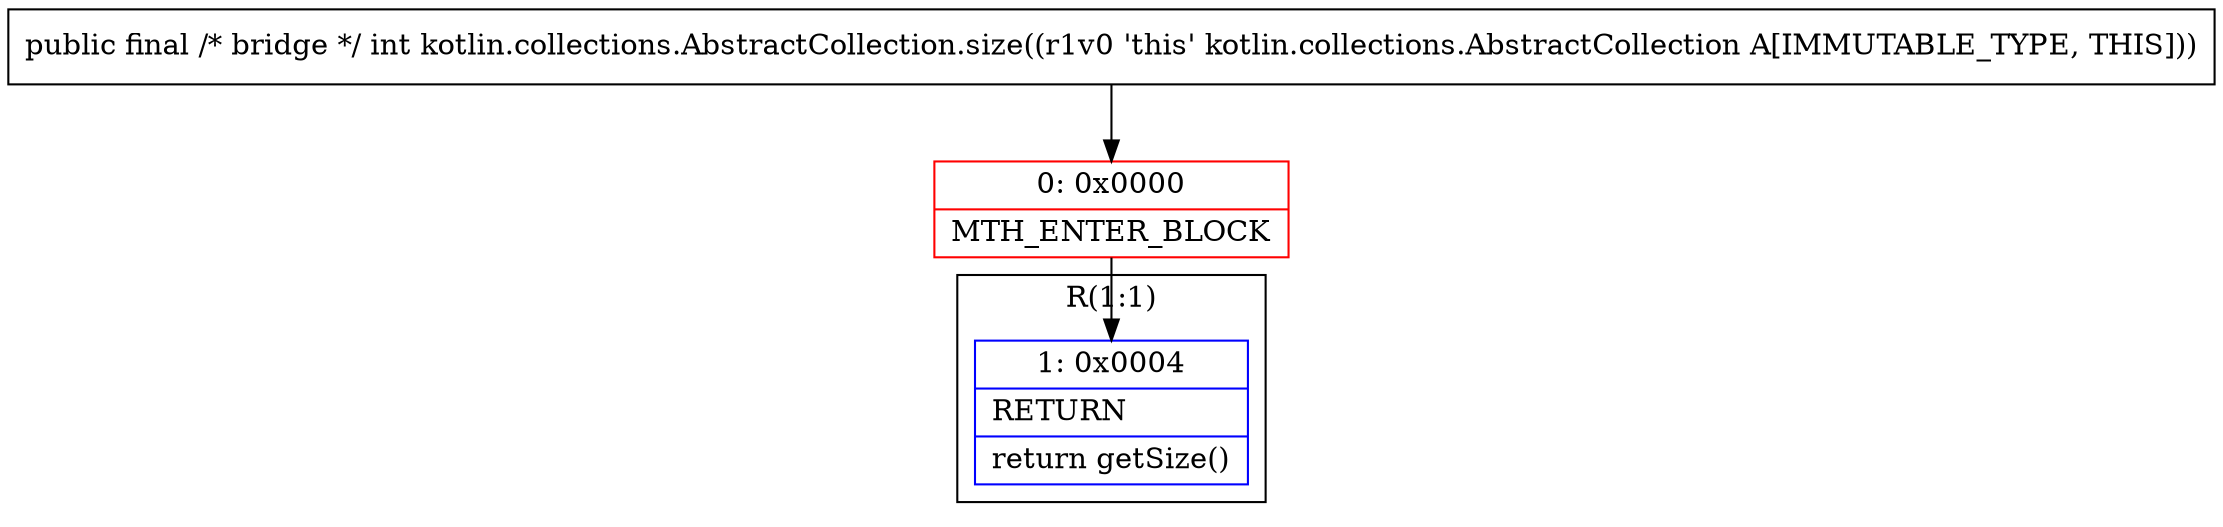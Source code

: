 digraph "CFG forkotlin.collections.AbstractCollection.size()I" {
subgraph cluster_Region_1418762572 {
label = "R(1:1)";
node [shape=record,color=blue];
Node_1 [shape=record,label="{1\:\ 0x0004|RETURN\l|return getSize()\l}"];
}
Node_0 [shape=record,color=red,label="{0\:\ 0x0000|MTH_ENTER_BLOCK\l}"];
MethodNode[shape=record,label="{public final \/* bridge *\/ int kotlin.collections.AbstractCollection.size((r1v0 'this' kotlin.collections.AbstractCollection A[IMMUTABLE_TYPE, THIS])) }"];
MethodNode -> Node_0;
Node_0 -> Node_1;
}

